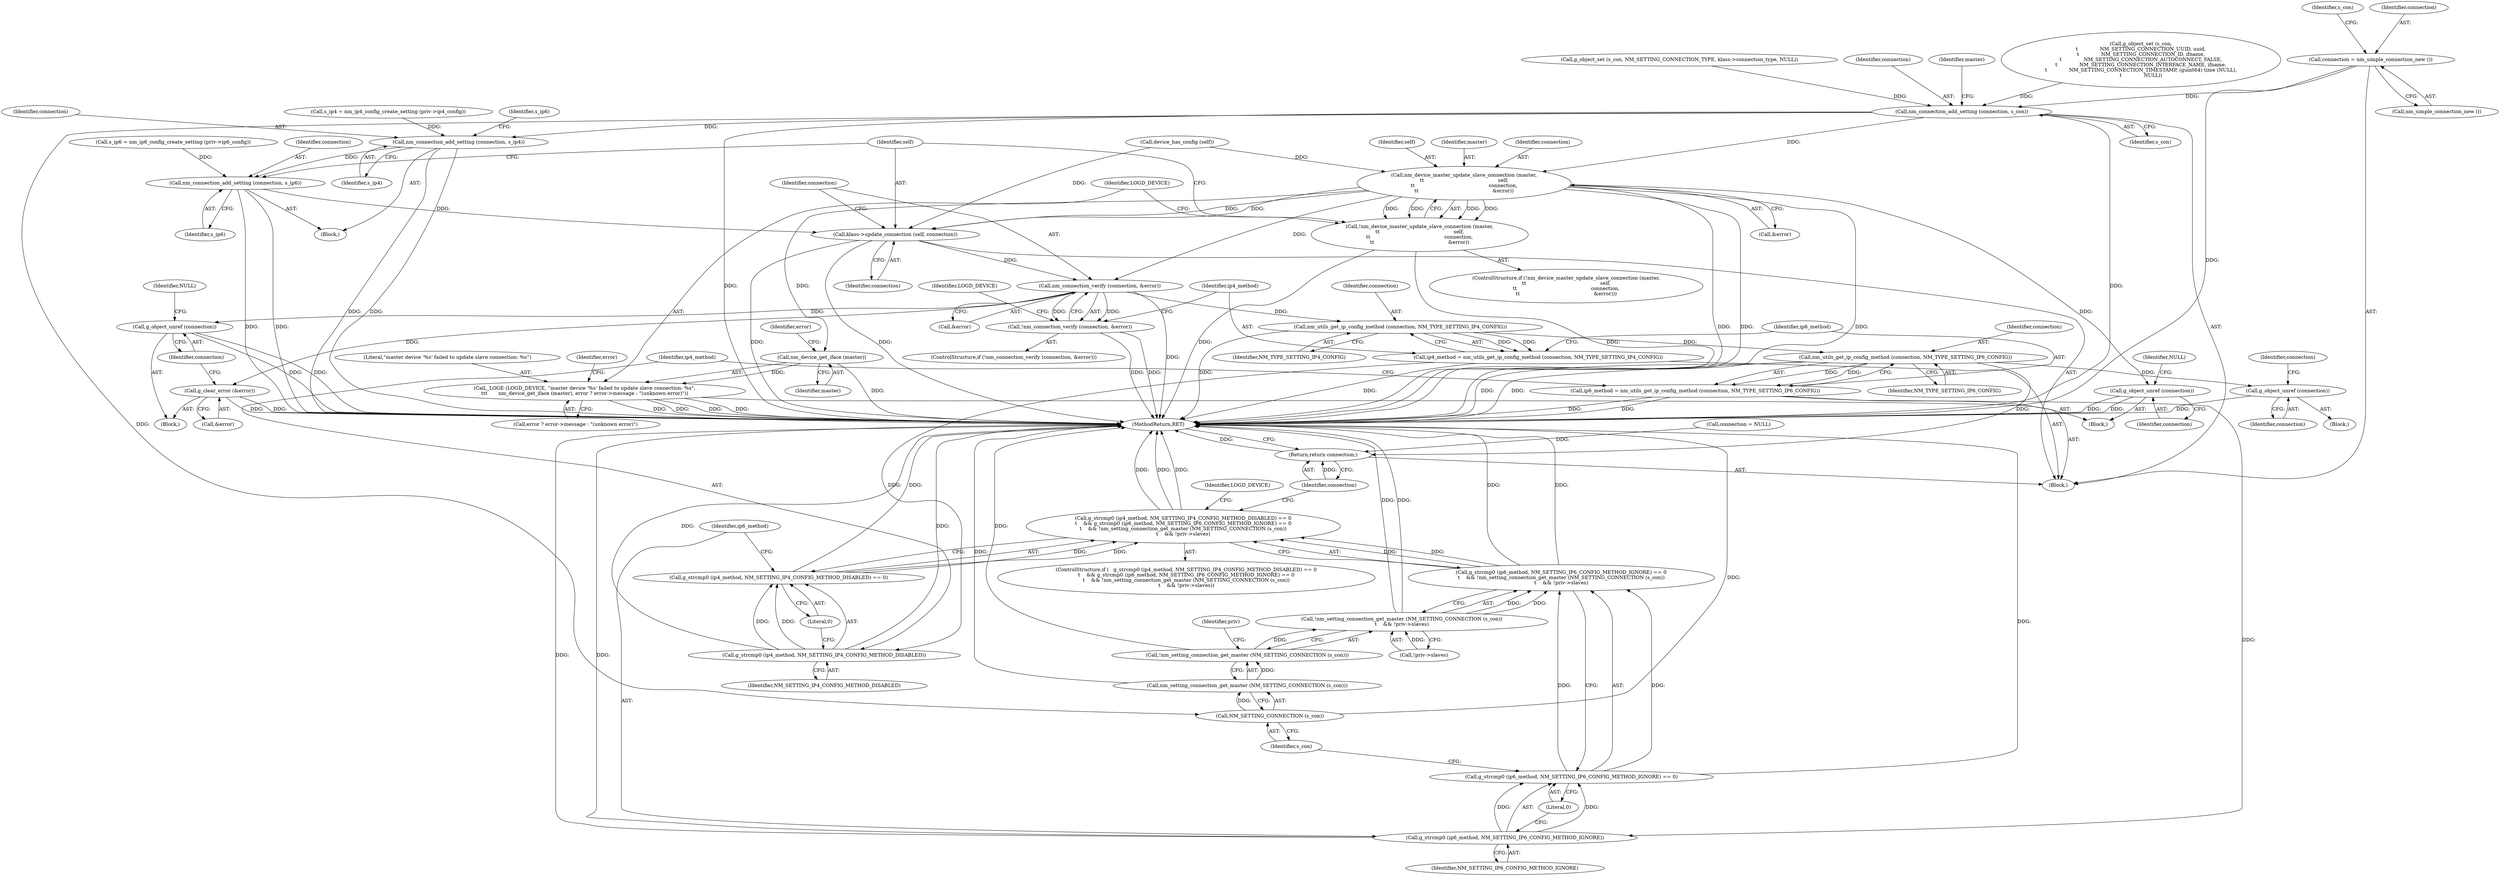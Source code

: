 digraph "0_NetworkManager_d5fc88e573fa58b93034b04d35a2454f5d28cad9@API" {
"1002969" [label="(Call,connection = nm_simple_connection_new ())"];
"1003005" [label="(Call,nm_connection_add_setting (connection, s_con))"];
"1003013" [label="(Call,nm_device_master_update_slave_connection (master,\n\t\t                                               self,\n\t\t                                               connection,\n\t\t                                               &error))"];
"1003012" [label="(Call,!nm_device_master_update_slave_connection (master,\n\t\t                                               self,\n\t\t                                               connection,\n\t\t                                               &error))"];
"1003023" [label="(Call,nm_device_get_iface (master))"];
"1003020" [label="(Call,_LOGE (LOGD_DEVICE, \"master device '%s' failed to update slave connection: %s\",\n\t\t\t       nm_device_get_iface (master), error ? error->message : \"(unknown error)\"))"];
"1003033" [label="(Call,g_object_unref (connection))"];
"1003057" [label="(Call,klass->update_connection (self, connection))"];
"1003062" [label="(Call,nm_connection_verify (connection, &error))"];
"1003061" [label="(Call,!nm_connection_verify (connection, &error))"];
"1003073" [label="(Call,g_clear_error (&error))"];
"1003076" [label="(Call,g_object_unref (connection))"];
"1003082" [label="(Call,nm_utils_get_ip_config_method (connection, NM_TYPE_SETTING_IP4_CONFIG))"];
"1003080" [label="(Call,ip4_method = nm_utils_get_ip_config_method (connection, NM_TYPE_SETTING_IP4_CONFIG))"];
"1003093" [label="(Call,g_strcmp0 (ip4_method, NM_SETTING_IP4_CONFIG_METHOD_DISABLED))"];
"1003092" [label="(Call,g_strcmp0 (ip4_method, NM_SETTING_IP4_CONFIG_METHOD_DISABLED) == 0)"];
"1003091" [label="(Call,g_strcmp0 (ip4_method, NM_SETTING_IP4_CONFIG_METHOD_DISABLED) == 0\n\t    && g_strcmp0 (ip6_method, NM_SETTING_IP6_CONFIG_METHOD_IGNORE) == 0\n\t    && !nm_setting_connection_get_master (NM_SETTING_CONNECTION (s_con))\n\t    && !priv->slaves)"];
"1003087" [label="(Call,nm_utils_get_ip_config_method (connection, NM_TYPE_SETTING_IP6_CONFIG))"];
"1003085" [label="(Call,ip6_method = nm_utils_get_ip_config_method (connection, NM_TYPE_SETTING_IP6_CONFIG))"];
"1003099" [label="(Call,g_strcmp0 (ip6_method, NM_SETTING_IP6_CONFIG_METHOD_IGNORE))"];
"1003098" [label="(Call,g_strcmp0 (ip6_method, NM_SETTING_IP6_CONFIG_METHOD_IGNORE) == 0)"];
"1003097" [label="(Call,g_strcmp0 (ip6_method, NM_SETTING_IP6_CONFIG_METHOD_IGNORE) == 0\n\t    && !nm_setting_connection_get_master (NM_SETTING_CONNECTION (s_con))\n\t    && !priv->slaves)"];
"1003116" [label="(Call,g_object_unref (connection))"];
"1003121" [label="(Return,return connection;)"];
"1003045" [label="(Call,nm_connection_add_setting (connection, s_ip4))"];
"1003054" [label="(Call,nm_connection_add_setting (connection, s_ip6))"];
"1003106" [label="(Call,NM_SETTING_CONNECTION (s_con))"];
"1003105" [label="(Call,nm_setting_connection_get_master (NM_SETTING_CONNECTION (s_con)))"];
"1003104" [label="(Call,!nm_setting_connection_get_master (NM_SETTING_CONNECTION (s_con)))"];
"1003103" [label="(Call,!nm_setting_connection_get_master (NM_SETTING_CONNECTION (s_con))\n\t    && !priv->slaves)"];
"1003061" [label="(Call,!nm_connection_verify (connection, &error))"];
"1003025" [label="(Call,error ? error->message : \"(unknown error)\")"];
"1003117" [label="(Identifier,connection)"];
"1003038" [label="(Block,)"];
"1003039" [label="(Call,s_ip4 = nm_ip4_config_create_setting (priv->ip4_config))"];
"1003110" [label="(Identifier,priv)"];
"1003101" [label="(Identifier,NM_SETTING_IP6_CONFIG_METHOD_IGNORE)"];
"1003020" [label="(Call,_LOGE (LOGD_DEVICE, \"master device '%s' failed to update slave connection: %s\",\n\t\t\t       nm_device_get_iface (master), error ? error->message : \"(unknown error)\"))"];
"1003096" [label="(Literal,0)"];
"1003074" [label="(Call,&error)"];
"1003093" [label="(Call,g_strcmp0 (ip4_method, NM_SETTING_IP4_CONFIG_METHOD_DISABLED))"];
"1003063" [label="(Identifier,connection)"];
"1003079" [label="(Identifier,NULL)"];
"1003089" [label="(Identifier,NM_TYPE_SETTING_IP6_CONFIG)"];
"1003102" [label="(Literal,0)"];
"1003005" [label="(Call,nm_connection_add_setting (connection, s_con))"];
"1002961" [label="(Call,device_has_config (self))"];
"1003045" [label="(Call,nm_connection_add_setting (connection, s_ip4))"];
"1003106" [label="(Call,NM_SETTING_CONNECTION (s_con))"];
"1003099" [label="(Call,g_strcmp0 (ip6_method, NM_SETTING_IP6_CONFIG_METHOD_IGNORE))"];
"1003077" [label="(Identifier,connection)"];
"1003026" [label="(Identifier,error)"];
"1003056" [label="(Identifier,s_ip6)"];
"1003048" [label="(Call,s_ip6 = nm_ip6_config_create_setting (priv->ip6_config))"];
"1003114" [label="(Identifier,LOGD_DEVICE)"];
"1003047" [label="(Identifier,s_ip4)"];
"1002998" [label="(Call,g_object_set (s_con, NM_SETTING_CONNECTION_TYPE, klass->connection_type, NULL))"];
"1003021" [label="(Identifier,LOGD_DEVICE)"];
"1003097" [label="(Call,g_strcmp0 (ip6_method, NM_SETTING_IP6_CONFIG_METHOD_IGNORE) == 0\n\t    && !nm_setting_connection_get_master (NM_SETTING_CONNECTION (s_con))\n\t    && !priv->slaves)"];
"1002922" [label="(Block,)"];
"1003087" [label="(Call,nm_utils_get_ip_config_method (connection, NM_TYPE_SETTING_IP6_CONFIG))"];
"1003006" [label="(Identifier,connection)"];
"1003081" [label="(Identifier,ip4_method)"];
"1003060" [label="(ControlStructure,if (!nm_connection_verify (connection, &error)))"];
"1003023" [label="(Call,nm_device_get_iface (master))"];
"1003090" [label="(ControlStructure,if (   g_strcmp0 (ip4_method, NM_SETTING_IP4_CONFIG_METHOD_DISABLED) == 0\n\t    && g_strcmp0 (ip6_method, NM_SETTING_IP6_CONFIG_METHOD_IGNORE) == 0\n\t    && !nm_setting_connection_get_master (NM_SETTING_CONNECTION (s_con))\n\t    && !priv->slaves))"];
"1003092" [label="(Call,g_strcmp0 (ip4_method, NM_SETTING_IP4_CONFIG_METHOD_DISABLED) == 0)"];
"1003119" [label="(Identifier,connection)"];
"1002969" [label="(Call,connection = nm_simple_connection_new ())"];
"1003088" [label="(Identifier,connection)"];
"1003116" [label="(Call,g_object_unref (connection))"];
"1003007" [label="(Identifier,s_con)"];
"1003062" [label="(Call,nm_connection_verify (connection, &error))"];
"1003076" [label="(Call,g_object_unref (connection))"];
"1003121" [label="(Return,return connection;)"];
"1003019" [label="(Block,)"];
"1003083" [label="(Identifier,connection)"];
"1003084" [label="(Identifier,NM_TYPE_SETTING_IP4_CONFIG)"];
"1003022" [label="(Literal,\"master device '%s' failed to update slave connection: %s\")"];
"1003034" [label="(Identifier,connection)"];
"1003104" [label="(Call,!nm_setting_connection_get_master (NM_SETTING_CONNECTION (s_con)))"];
"1003098" [label="(Call,g_strcmp0 (ip6_method, NM_SETTING_IP6_CONFIG_METHOD_IGNORE) == 0)"];
"1003057" [label="(Call,klass->update_connection (self, connection))"];
"1003082" [label="(Call,nm_utils_get_ip_config_method (connection, NM_TYPE_SETTING_IP4_CONFIG))"];
"1003068" [label="(Identifier,LOGD_DEVICE)"];
"1003064" [label="(Call,&error)"];
"1003058" [label="(Identifier,self)"];
"1003054" [label="(Call,nm_connection_add_setting (connection, s_ip6))"];
"1003118" [label="(Call,connection = NULL)"];
"1003080" [label="(Call,ip4_method = nm_utils_get_ip_config_method (connection, NM_TYPE_SETTING_IP4_CONFIG))"];
"1003033" [label="(Call,g_object_unref (connection))"];
"1003100" [label="(Identifier,ip6_method)"];
"1003105" [label="(Call,nm_setting_connection_get_master (NM_SETTING_CONNECTION (s_con)))"];
"1003011" [label="(ControlStructure,if (!nm_device_master_update_slave_connection (master,\n\t\t                                               self,\n\t\t                                               connection,\n\t\t                                               &error)))"];
"1003103" [label="(Call,!nm_setting_connection_get_master (NM_SETTING_CONNECTION (s_con))\n\t    && !priv->slaves)"];
"1002973" [label="(Identifier,s_con)"];
"1003085" [label="(Call,ip6_method = nm_utils_get_ip_config_method (connection, NM_TYPE_SETTING_IP6_CONFIG))"];
"1003055" [label="(Identifier,connection)"];
"1003107" [label="(Identifier,s_con)"];
"1007368" [label="(MethodReturn,RET)"];
"1003016" [label="(Identifier,connection)"];
"1003091" [label="(Call,g_strcmp0 (ip4_method, NM_SETTING_IP4_CONFIG_METHOD_DISABLED) == 0\n\t    && g_strcmp0 (ip6_method, NM_SETTING_IP6_CONFIG_METHOD_IGNORE) == 0\n\t    && !nm_setting_connection_get_master (NM_SETTING_CONNECTION (s_con))\n\t    && !priv->slaves)"];
"1003036" [label="(Identifier,NULL)"];
"1003049" [label="(Identifier,s_ip6)"];
"1003009" [label="(Identifier,master)"];
"1003112" [label="(Block,)"];
"1002978" [label="(Call,g_object_set (s_con,\n\t              NM_SETTING_CONNECTION_UUID, uuid,\n\t              NM_SETTING_CONNECTION_ID, ifname,\n\t              NM_SETTING_CONNECTION_AUTOCONNECT, FALSE,\n\t              NM_SETTING_CONNECTION_INTERFACE_NAME, ifname,\n\t              NM_SETTING_CONNECTION_TIMESTAMP, (guint64) time (NULL),\n\t              NULL))"];
"1003073" [label="(Call,g_clear_error (&error))"];
"1003066" [label="(Block,)"];
"1003017" [label="(Call,&error)"];
"1003059" [label="(Identifier,connection)"];
"1003095" [label="(Identifier,NM_SETTING_IP4_CONFIG_METHOD_DISABLED)"];
"1003046" [label="(Identifier,connection)"];
"1003012" [label="(Call,!nm_device_master_update_slave_connection (master,\n\t\t                                               self,\n\t\t                                               connection,\n\t\t                                               &error))"];
"1003094" [label="(Identifier,ip4_method)"];
"1003122" [label="(Identifier,connection)"];
"1003086" [label="(Identifier,ip6_method)"];
"1002970" [label="(Identifier,connection)"];
"1003024" [label="(Identifier,master)"];
"1003032" [label="(Identifier,error)"];
"1002971" [label="(Call,nm_simple_connection_new ())"];
"1003015" [label="(Identifier,self)"];
"1003013" [label="(Call,nm_device_master_update_slave_connection (master,\n\t\t                                               self,\n\t\t                                               connection,\n\t\t                                               &error))"];
"1003014" [label="(Identifier,master)"];
"1003108" [label="(Call,!priv->slaves)"];
"1002969" -> "1002922"  [label="AST: "];
"1002969" -> "1002971"  [label="CFG: "];
"1002970" -> "1002969"  [label="AST: "];
"1002971" -> "1002969"  [label="AST: "];
"1002973" -> "1002969"  [label="CFG: "];
"1002969" -> "1007368"  [label="DDG: "];
"1002969" -> "1003005"  [label="DDG: "];
"1003005" -> "1002922"  [label="AST: "];
"1003005" -> "1003007"  [label="CFG: "];
"1003006" -> "1003005"  [label="AST: "];
"1003007" -> "1003005"  [label="AST: "];
"1003009" -> "1003005"  [label="CFG: "];
"1003005" -> "1007368"  [label="DDG: "];
"1003005" -> "1007368"  [label="DDG: "];
"1002978" -> "1003005"  [label="DDG: "];
"1002998" -> "1003005"  [label="DDG: "];
"1003005" -> "1003013"  [label="DDG: "];
"1003005" -> "1003045"  [label="DDG: "];
"1003005" -> "1003106"  [label="DDG: "];
"1003013" -> "1003012"  [label="AST: "];
"1003013" -> "1003017"  [label="CFG: "];
"1003014" -> "1003013"  [label="AST: "];
"1003015" -> "1003013"  [label="AST: "];
"1003016" -> "1003013"  [label="AST: "];
"1003017" -> "1003013"  [label="AST: "];
"1003012" -> "1003013"  [label="CFG: "];
"1003013" -> "1007368"  [label="DDG: "];
"1003013" -> "1007368"  [label="DDG: "];
"1003013" -> "1007368"  [label="DDG: "];
"1003013" -> "1003012"  [label="DDG: "];
"1003013" -> "1003012"  [label="DDG: "];
"1003013" -> "1003012"  [label="DDG: "];
"1003013" -> "1003012"  [label="DDG: "];
"1002961" -> "1003013"  [label="DDG: "];
"1003013" -> "1003023"  [label="DDG: "];
"1003013" -> "1003033"  [label="DDG: "];
"1003013" -> "1003057"  [label="DDG: "];
"1003013" -> "1003057"  [label="DDG: "];
"1003013" -> "1003062"  [label="DDG: "];
"1003012" -> "1003011"  [label="AST: "];
"1003021" -> "1003012"  [label="CFG: "];
"1003058" -> "1003012"  [label="CFG: "];
"1003012" -> "1007368"  [label="DDG: "];
"1003012" -> "1007368"  [label="DDG: "];
"1003023" -> "1003020"  [label="AST: "];
"1003023" -> "1003024"  [label="CFG: "];
"1003024" -> "1003023"  [label="AST: "];
"1003026" -> "1003023"  [label="CFG: "];
"1003023" -> "1007368"  [label="DDG: "];
"1003023" -> "1003020"  [label="DDG: "];
"1003020" -> "1003019"  [label="AST: "];
"1003020" -> "1003025"  [label="CFG: "];
"1003021" -> "1003020"  [label="AST: "];
"1003022" -> "1003020"  [label="AST: "];
"1003025" -> "1003020"  [label="AST: "];
"1003032" -> "1003020"  [label="CFG: "];
"1003020" -> "1007368"  [label="DDG: "];
"1003020" -> "1007368"  [label="DDG: "];
"1003020" -> "1007368"  [label="DDG: "];
"1003020" -> "1007368"  [label="DDG: "];
"1003033" -> "1003019"  [label="AST: "];
"1003033" -> "1003034"  [label="CFG: "];
"1003034" -> "1003033"  [label="AST: "];
"1003036" -> "1003033"  [label="CFG: "];
"1003033" -> "1007368"  [label="DDG: "];
"1003033" -> "1007368"  [label="DDG: "];
"1003057" -> "1002922"  [label="AST: "];
"1003057" -> "1003059"  [label="CFG: "];
"1003058" -> "1003057"  [label="AST: "];
"1003059" -> "1003057"  [label="AST: "];
"1003063" -> "1003057"  [label="CFG: "];
"1003057" -> "1007368"  [label="DDG: "];
"1003057" -> "1007368"  [label="DDG: "];
"1002961" -> "1003057"  [label="DDG: "];
"1003054" -> "1003057"  [label="DDG: "];
"1003057" -> "1003062"  [label="DDG: "];
"1003062" -> "1003061"  [label="AST: "];
"1003062" -> "1003064"  [label="CFG: "];
"1003063" -> "1003062"  [label="AST: "];
"1003064" -> "1003062"  [label="AST: "];
"1003061" -> "1003062"  [label="CFG: "];
"1003062" -> "1007368"  [label="DDG: "];
"1003062" -> "1003061"  [label="DDG: "];
"1003062" -> "1003061"  [label="DDG: "];
"1003062" -> "1003073"  [label="DDG: "];
"1003062" -> "1003076"  [label="DDG: "];
"1003062" -> "1003082"  [label="DDG: "];
"1003061" -> "1003060"  [label="AST: "];
"1003068" -> "1003061"  [label="CFG: "];
"1003081" -> "1003061"  [label="CFG: "];
"1003061" -> "1007368"  [label="DDG: "];
"1003061" -> "1007368"  [label="DDG: "];
"1003073" -> "1003066"  [label="AST: "];
"1003073" -> "1003074"  [label="CFG: "];
"1003074" -> "1003073"  [label="AST: "];
"1003077" -> "1003073"  [label="CFG: "];
"1003073" -> "1007368"  [label="DDG: "];
"1003073" -> "1007368"  [label="DDG: "];
"1003076" -> "1003066"  [label="AST: "];
"1003076" -> "1003077"  [label="CFG: "];
"1003077" -> "1003076"  [label="AST: "];
"1003079" -> "1003076"  [label="CFG: "];
"1003076" -> "1007368"  [label="DDG: "];
"1003076" -> "1007368"  [label="DDG: "];
"1003082" -> "1003080"  [label="AST: "];
"1003082" -> "1003084"  [label="CFG: "];
"1003083" -> "1003082"  [label="AST: "];
"1003084" -> "1003082"  [label="AST: "];
"1003080" -> "1003082"  [label="CFG: "];
"1003082" -> "1007368"  [label="DDG: "];
"1003082" -> "1003080"  [label="DDG: "];
"1003082" -> "1003080"  [label="DDG: "];
"1003082" -> "1003087"  [label="DDG: "];
"1003080" -> "1002922"  [label="AST: "];
"1003081" -> "1003080"  [label="AST: "];
"1003086" -> "1003080"  [label="CFG: "];
"1003080" -> "1007368"  [label="DDG: "];
"1003080" -> "1003093"  [label="DDG: "];
"1003093" -> "1003092"  [label="AST: "];
"1003093" -> "1003095"  [label="CFG: "];
"1003094" -> "1003093"  [label="AST: "];
"1003095" -> "1003093"  [label="AST: "];
"1003096" -> "1003093"  [label="CFG: "];
"1003093" -> "1007368"  [label="DDG: "];
"1003093" -> "1007368"  [label="DDG: "];
"1003093" -> "1003092"  [label="DDG: "];
"1003093" -> "1003092"  [label="DDG: "];
"1003092" -> "1003091"  [label="AST: "];
"1003092" -> "1003096"  [label="CFG: "];
"1003096" -> "1003092"  [label="AST: "];
"1003100" -> "1003092"  [label="CFG: "];
"1003091" -> "1003092"  [label="CFG: "];
"1003092" -> "1007368"  [label="DDG: "];
"1003092" -> "1003091"  [label="DDG: "];
"1003092" -> "1003091"  [label="DDG: "];
"1003091" -> "1003090"  [label="AST: "];
"1003091" -> "1003097"  [label="CFG: "];
"1003097" -> "1003091"  [label="AST: "];
"1003114" -> "1003091"  [label="CFG: "];
"1003122" -> "1003091"  [label="CFG: "];
"1003091" -> "1007368"  [label="DDG: "];
"1003091" -> "1007368"  [label="DDG: "];
"1003091" -> "1007368"  [label="DDG: "];
"1003097" -> "1003091"  [label="DDG: "];
"1003097" -> "1003091"  [label="DDG: "];
"1003087" -> "1003085"  [label="AST: "];
"1003087" -> "1003089"  [label="CFG: "];
"1003088" -> "1003087"  [label="AST: "];
"1003089" -> "1003087"  [label="AST: "];
"1003085" -> "1003087"  [label="CFG: "];
"1003087" -> "1007368"  [label="DDG: "];
"1003087" -> "1007368"  [label="DDG: "];
"1003087" -> "1003085"  [label="DDG: "];
"1003087" -> "1003085"  [label="DDG: "];
"1003087" -> "1003116"  [label="DDG: "];
"1003087" -> "1003121"  [label="DDG: "];
"1003085" -> "1002922"  [label="AST: "];
"1003086" -> "1003085"  [label="AST: "];
"1003094" -> "1003085"  [label="CFG: "];
"1003085" -> "1007368"  [label="DDG: "];
"1003085" -> "1007368"  [label="DDG: "];
"1003085" -> "1003099"  [label="DDG: "];
"1003099" -> "1003098"  [label="AST: "];
"1003099" -> "1003101"  [label="CFG: "];
"1003100" -> "1003099"  [label="AST: "];
"1003101" -> "1003099"  [label="AST: "];
"1003102" -> "1003099"  [label="CFG: "];
"1003099" -> "1007368"  [label="DDG: "];
"1003099" -> "1007368"  [label="DDG: "];
"1003099" -> "1003098"  [label="DDG: "];
"1003099" -> "1003098"  [label="DDG: "];
"1003098" -> "1003097"  [label="AST: "];
"1003098" -> "1003102"  [label="CFG: "];
"1003102" -> "1003098"  [label="AST: "];
"1003107" -> "1003098"  [label="CFG: "];
"1003097" -> "1003098"  [label="CFG: "];
"1003098" -> "1007368"  [label="DDG: "];
"1003098" -> "1003097"  [label="DDG: "];
"1003098" -> "1003097"  [label="DDG: "];
"1003097" -> "1003103"  [label="CFG: "];
"1003103" -> "1003097"  [label="AST: "];
"1003097" -> "1007368"  [label="DDG: "];
"1003097" -> "1007368"  [label="DDG: "];
"1003103" -> "1003097"  [label="DDG: "];
"1003103" -> "1003097"  [label="DDG: "];
"1003116" -> "1003112"  [label="AST: "];
"1003116" -> "1003117"  [label="CFG: "];
"1003117" -> "1003116"  [label="AST: "];
"1003119" -> "1003116"  [label="CFG: "];
"1003116" -> "1007368"  [label="DDG: "];
"1003121" -> "1002922"  [label="AST: "];
"1003121" -> "1003122"  [label="CFG: "];
"1003122" -> "1003121"  [label="AST: "];
"1007368" -> "1003121"  [label="CFG: "];
"1003121" -> "1007368"  [label="DDG: "];
"1003122" -> "1003121"  [label="DDG: "];
"1003118" -> "1003121"  [label="DDG: "];
"1003045" -> "1003038"  [label="AST: "];
"1003045" -> "1003047"  [label="CFG: "];
"1003046" -> "1003045"  [label="AST: "];
"1003047" -> "1003045"  [label="AST: "];
"1003049" -> "1003045"  [label="CFG: "];
"1003045" -> "1007368"  [label="DDG: "];
"1003045" -> "1007368"  [label="DDG: "];
"1003039" -> "1003045"  [label="DDG: "];
"1003045" -> "1003054"  [label="DDG: "];
"1003054" -> "1003038"  [label="AST: "];
"1003054" -> "1003056"  [label="CFG: "];
"1003055" -> "1003054"  [label="AST: "];
"1003056" -> "1003054"  [label="AST: "];
"1003058" -> "1003054"  [label="CFG: "];
"1003054" -> "1007368"  [label="DDG: "];
"1003054" -> "1007368"  [label="DDG: "];
"1003048" -> "1003054"  [label="DDG: "];
"1003106" -> "1003105"  [label="AST: "];
"1003106" -> "1003107"  [label="CFG: "];
"1003107" -> "1003106"  [label="AST: "];
"1003105" -> "1003106"  [label="CFG: "];
"1003106" -> "1007368"  [label="DDG: "];
"1003106" -> "1003105"  [label="DDG: "];
"1003105" -> "1003104"  [label="AST: "];
"1003104" -> "1003105"  [label="CFG: "];
"1003105" -> "1007368"  [label="DDG: "];
"1003105" -> "1003104"  [label="DDG: "];
"1003104" -> "1003103"  [label="AST: "];
"1003110" -> "1003104"  [label="CFG: "];
"1003103" -> "1003104"  [label="CFG: "];
"1003104" -> "1007368"  [label="DDG: "];
"1003104" -> "1003103"  [label="DDG: "];
"1003103" -> "1003108"  [label="CFG: "];
"1003108" -> "1003103"  [label="AST: "];
"1003103" -> "1007368"  [label="DDG: "];
"1003103" -> "1007368"  [label="DDG: "];
"1003108" -> "1003103"  [label="DDG: "];
}
